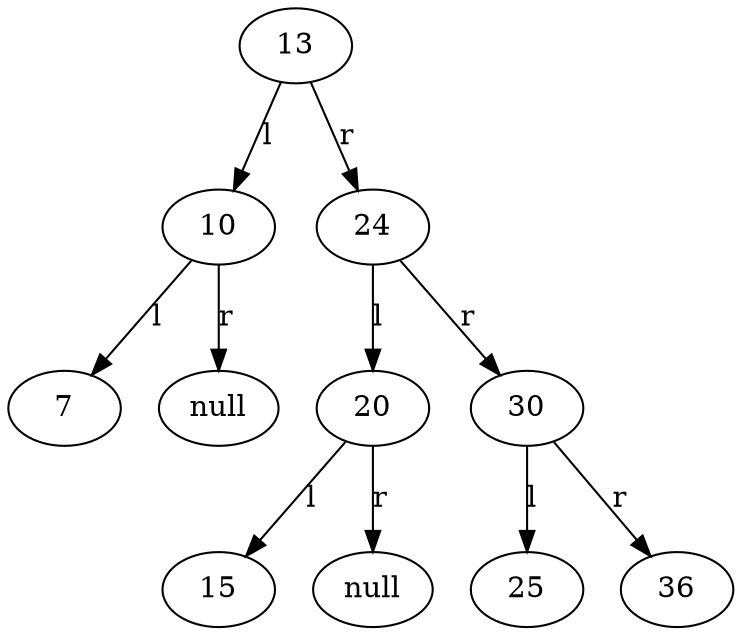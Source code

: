 digraph DotContents {
13
10
7

10 -> 7[label = "l"]
right10 [label="null"]
10 -> right10[label = "r"]

13 -> 10[label = "l"]
24
20
15

20 -> 15[label = "l"]
right20 [label="null"]
20 -> right20[label = "r"]

24 -> 20[label = "l"]
30
25

30 -> 25[label = "l"]
36

30 -> 36[label = "r"]

24 -> 30[label = "r"]

13 -> 24[label = "r"]

}
